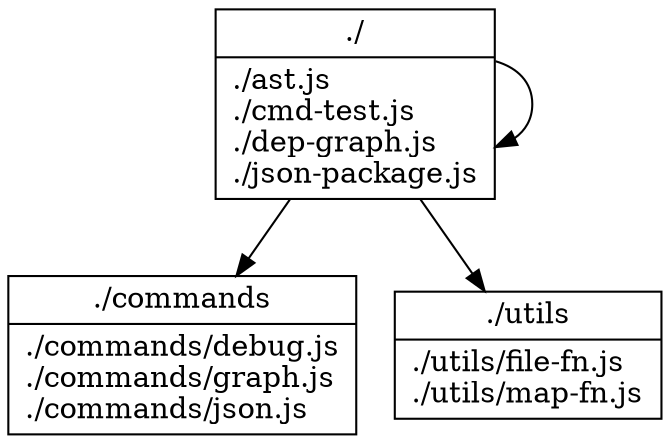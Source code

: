 digraph {
node [shape=record];
"./" [label="{./|
	./ast.js\l
	./cmd-test.js\l
	./dep-graph.js\l
	./json-package.js\l
}"];

"./commands" [label="{./commands|
	./commands/debug.js\l
	./commands/graph.js\l
	./commands/json.js\l
}"];

"./utils" [label="{./utils|
	./utils/file-fn.js\l
	./utils/map-fn.js\l
}"];

"./"->"./utils"
"./"->"./"
"./"->"./commands"
}

